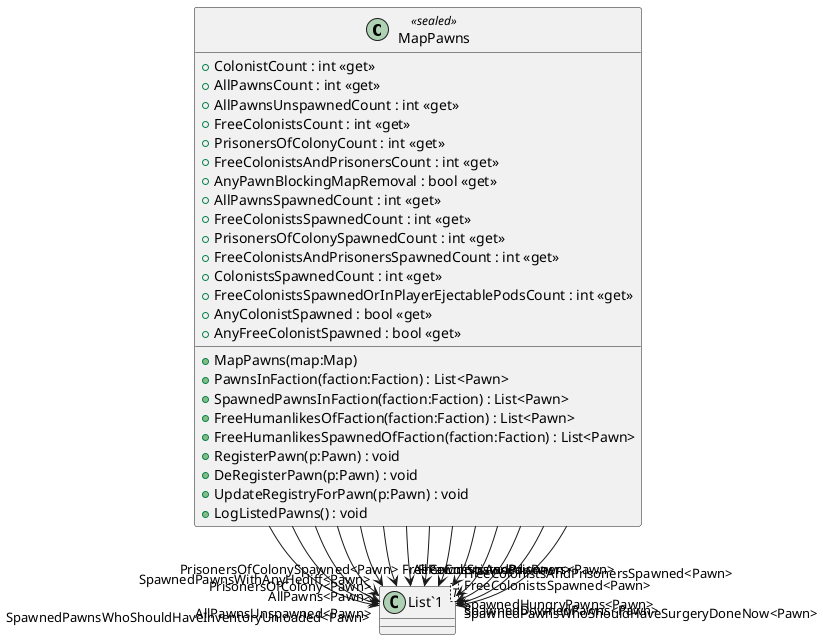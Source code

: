 @startuml
class MapPawns <<sealed>> {
    + ColonistCount : int <<get>>
    + AllPawnsCount : int <<get>>
    + AllPawnsUnspawnedCount : int <<get>>
    + FreeColonistsCount : int <<get>>
    + PrisonersOfColonyCount : int <<get>>
    + FreeColonistsAndPrisonersCount : int <<get>>
    + AnyPawnBlockingMapRemoval : bool <<get>>
    + AllPawnsSpawnedCount : int <<get>>
    + FreeColonistsSpawnedCount : int <<get>>
    + PrisonersOfColonySpawnedCount : int <<get>>
    + FreeColonistsAndPrisonersSpawnedCount : int <<get>>
    + ColonistsSpawnedCount : int <<get>>
    + FreeColonistsSpawnedOrInPlayerEjectablePodsCount : int <<get>>
    + AnyColonistSpawned : bool <<get>>
    + AnyFreeColonistSpawned : bool <<get>>
    + MapPawns(map:Map)
    + PawnsInFaction(faction:Faction) : List<Pawn>
    + SpawnedPawnsInFaction(faction:Faction) : List<Pawn>
    + FreeHumanlikesOfFaction(faction:Faction) : List<Pawn>
    + FreeHumanlikesSpawnedOfFaction(faction:Faction) : List<Pawn>
    + RegisterPawn(p:Pawn) : void
    + DeRegisterPawn(p:Pawn) : void
    + UpdateRegistryForPawn(p:Pawn) : void
    + LogListedPawns() : void
}
class "List`1"<T> {
}
MapPawns --> "AllPawns<Pawn>" "List`1"
MapPawns --> "AllPawnsUnspawned<Pawn>" "List`1"
MapPawns --> "FreeColonists<Pawn>" "List`1"
MapPawns --> "PrisonersOfColony<Pawn>" "List`1"
MapPawns --> "FreeColonistsAndPrisoners<Pawn>" "List`1"
MapPawns --> "AllPawnsSpawned<Pawn>" "List`1"
MapPawns --> "FreeColonistsSpawned<Pawn>" "List`1"
MapPawns --> "PrisonersOfColonySpawned<Pawn>" "List`1"
MapPawns --> "FreeColonistsAndPrisonersSpawned<Pawn>" "List`1"
MapPawns --> "SpawnedPawnsWithAnyHediff<Pawn>" "List`1"
MapPawns --> "SpawnedHungryPawns<Pawn>" "List`1"
MapPawns --> "SpawnedDownedPawns<Pawn>" "List`1"
MapPawns --> "SpawnedPawnsWhoShouldHaveSurgeryDoneNow<Pawn>" "List`1"
MapPawns --> "SpawnedPawnsWhoShouldHaveInventoryUnloaded<Pawn>" "List`1"
@enduml
